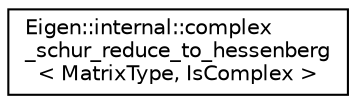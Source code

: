 digraph "Graphical Class Hierarchy"
{
  edge [fontname="Helvetica",fontsize="10",labelfontname="Helvetica",labelfontsize="10"];
  node [fontname="Helvetica",fontsize="10",shape=record];
  rankdir="LR";
  Node1 [label="Eigen::internal::complex\l_schur_reduce_to_hessenberg\l\< MatrixType, IsComplex \>",height=0.2,width=0.4,color="black", fillcolor="white", style="filled",URL="$struct_eigen_1_1internal_1_1complex__schur__reduce__to__hessenberg.html"];
}
